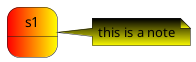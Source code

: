 {
  "sha1": "bnsb5snxmc5ih6mnaxnqatdw2qfxvq1",
  "insertion": {
    "when": "2024-05-30T20:48:22.134Z",
    "user": "plantuml@gmail.com"
  }
}
@startuml
skinparam backgroundcolor transparent
State s1 #red|yellow
note right #black-yellow
  this is a note
end note
@enduml
